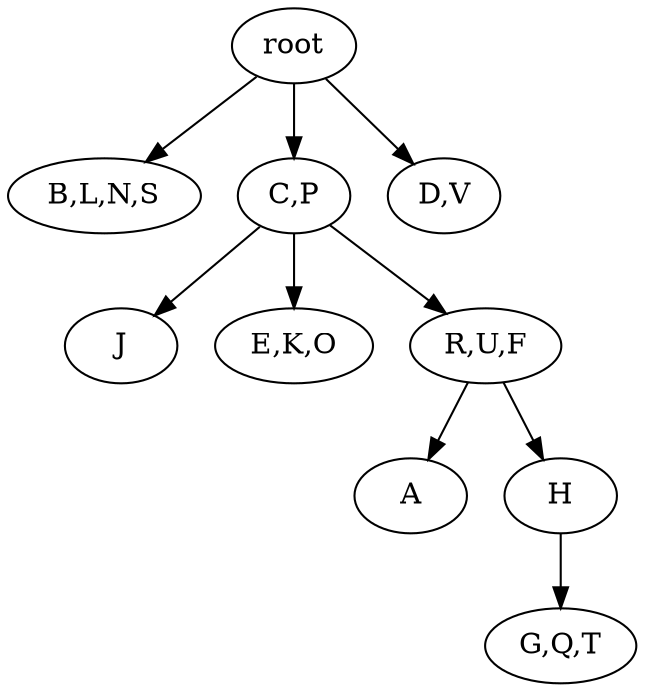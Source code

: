 strict digraph G {
	graph [name=G];
	0	 [label=root];
	3	 [label="B,L,N,S"];
	0 -> 3;
	1	 [label="C,P"];
	0 -> 1;
	2	 [label="D,V"];
	0 -> 2;
	8	 [label=A];
	7	 [label=J];
	1 -> 7;
	6	 [label="E,K,O"];
	1 -> 6;
	5	 [label="R,U,F"];
	1 -> 5;
	4	 [label="G,Q,T"];
	9	 [label=H];
	9 -> 4;
	5 -> 8;
	5 -> 9;
}
